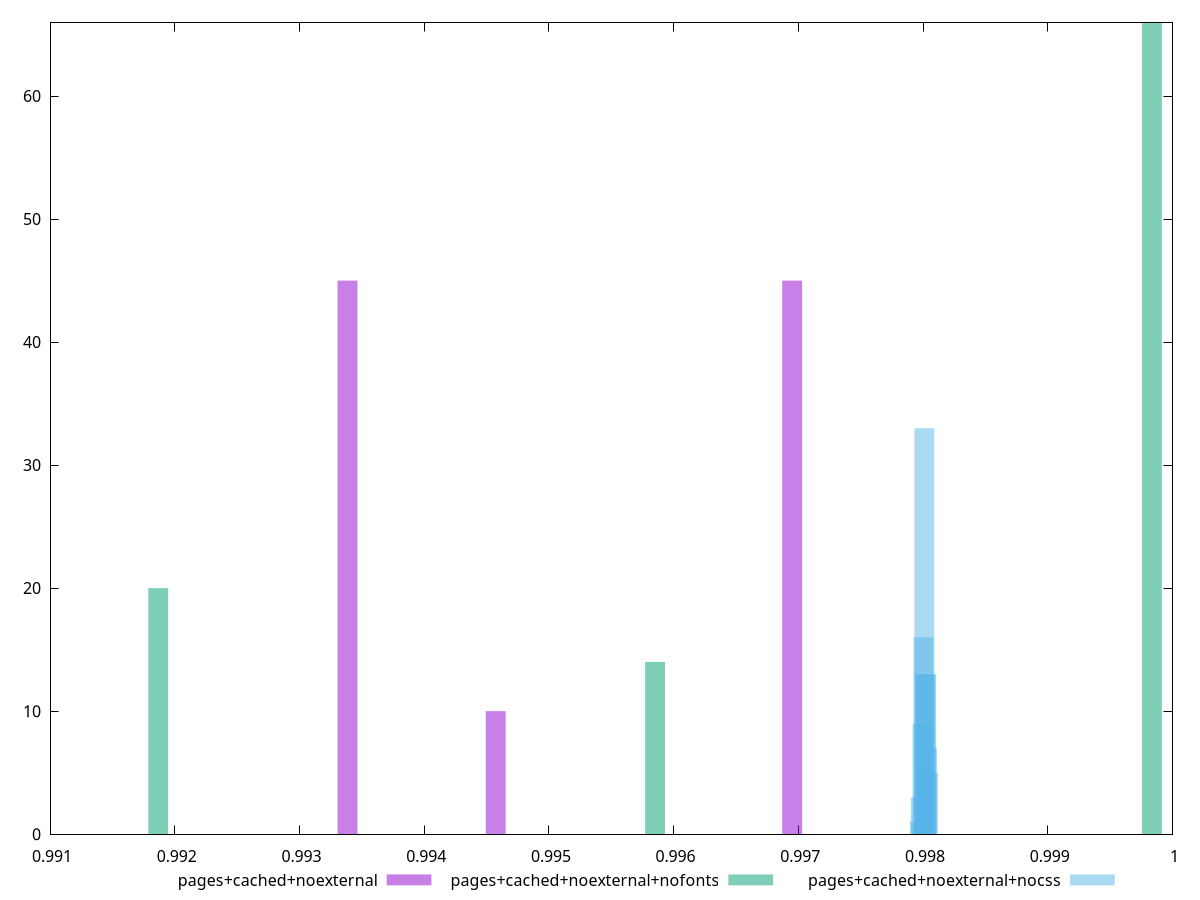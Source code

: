 $_pagesCachedNoexternal <<EOF
0.9969503166235081 45
0.9933855359919579 45
0.9945737962024747 10
EOF
$_pagesCachedNoexternalNofonts <<EOF
0.9998345604252986 66
0.9958511558020903 14
0.9918677511788819 20
EOF
$_pagesCachedNoexternalNocss <<EOF
0.9980102937067981 33
0.9980174565800546 13
0.9980246194533111 13
0.9979959679602849 9
0.9980031308335415 16
0.9980389451998242 5
0.9979816422137718 3
0.9980317823265676 7
0.9979744793405153 1
EOF
set key outside below
set terminal pngcairo
set output "report_00004_2020-11-02T20-21-41.718Z/interactive/interactive_pages+cached+noexternal_pages+cached+noexternal+nofonts_pages+cached+noexternal+nocss+hist.png"
set boxwidth 0.00015933618492833368
set style fill transparent solid 0.5 noborder
set yrange [0:66]
plot $_pagesCachedNoexternal title "pages+cached+noexternal" with boxes ,$_pagesCachedNoexternalNofonts title "pages+cached+noexternal+nofonts" with boxes ,$_pagesCachedNoexternalNocss title "pages+cached+noexternal+nocss" with boxes ,